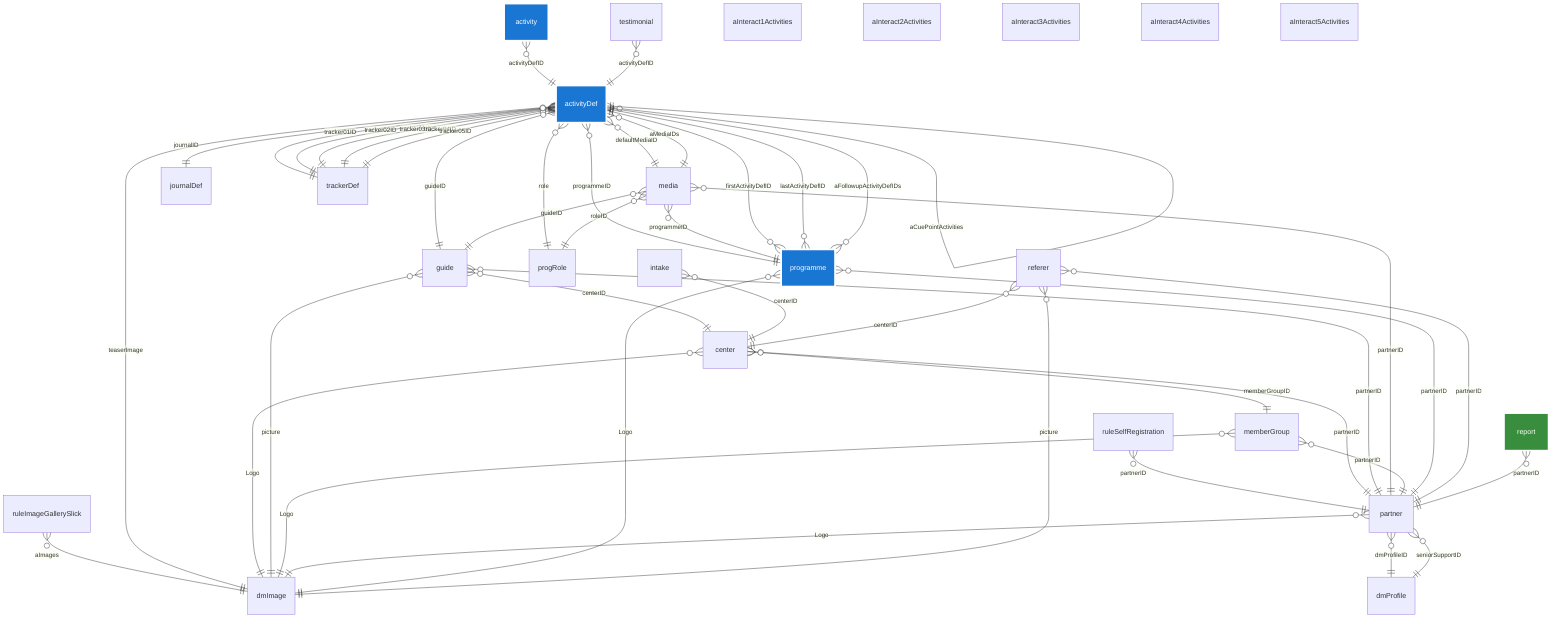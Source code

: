 erDiagram
    ruleImageGallerySlick
    dmImage
    ruleSelfRegistration
    partner
    activity
    programme
    guide
    progRole
    media
    journalDef
    trackerDef
    center
    dmProfile
    memberGroup
    intake
    referer
    report
    testimonial
    %% Farcry Activity Definition %%
    activityDef
    %% Interact Activity Entities %%
    aInteract1Activities
    aInteract2Activities
    aInteract3Activities
    aInteract4Activities
    aInteract5Activities
    %% Tracker ID Relationships %%
    activityDef }o--|| trackerDef : "tracker01ID"
    activityDef }o--|| trackerDef : "tracker02ID"
    activityDef }o--|| trackerDef : "tracker03ID"
    activityDef }o--|| trackerDef : "tracker04ID"
    activityDef }o--|| trackerDef : "tracker05ID"
    %% Interact Activity Relationships %%
    activityDef }o--|| activityDef : "aInteract1Activities"
    activityDef }o--|| activityDef : "aInteract2Activities"
    activityDef }o--|| activityDef : "aInteract3Activities"
    activityDef }o--|| activityDef : "aInteract4Activities"
    activityDef }o--|| activityDef : "aInteract5Activities"
    ruleImageGallerySlick }o--|| dmImage : "aImages"
    ruleSelfRegistration }o--|| partner : "partnerID"
    activity }o--|| activityDef : "activityDefID"
    activityDef }o--|| programme : "programmeID"
    activityDef }o--|| dmImage : "teaserImage"
    activityDef }o--|| guide : "guideID"
    activityDef }o--|| progRole : "role"
    activityDef }o--|| activityDef : "onEndID"
    activityDef }o--|| media : "defaultMediaID"
    activityDef }o--|| activityDef : "aCuePointActivities"
    activityDef }o--|| media : "aMediaIDs"
    activityDef }o--|| journalDef : "journalID"
    center }o--|| dmImage : "Logo"
    center }o--|| partner : "partnerID"
    center }o--|| memberGroup : "memberGroupID"
    guide }o--|| dmImage : "picture"
    guide }o--|| partner : "partnerID"
    guide }o--|| center : "centerID"
    intake }o--|| center : "centerID"
    media }o--|| guide : "guideID"
    media }o--|| partner : "partnerID"
    media }o--|| programme : "programmeID"
    media }o--|| progRole : "roleID"
    memberGroup }o--|| partner : "partnerID"
    memberGroup }o--|| dmImage : "Logo"
    partner }o--|| dmImage : "Logo"
    partner }o--|| dmProfile : "dmProfileID"
    partner }o--|| dmProfile : "seniorSupportID"
    programme }o--|| partner : "partnerID"
    programme }o--|| dmImage : "Logo"
    programme }o--|| activityDef : "firstActivityDefID"
    programme }o--|| activityDef : "lastActivityDefID"
    programme }o--|| activityDef : "aFollowupActivityDefIDs"
    referer }o--|| dmImage : "picture"
    referer }o--|| partner : "partnerID"
    referer }o--|| center : "centerID"
    report }o--|| partner : "partnerID"
    testimonial }o--|| activityDef : "activityDefID"
style SSQ_HUB fill:#e0e0e0,stroke:#bdbdbd,stroke-width:0px,color:#333
style member fill:#1976d2,stroke:#fff,stroke-width:4px,color:#fff
style progMember fill:#1976d2,stroke:#fff,stroke-width:4px,color:#fff
style activity fill:#1976d2,stroke:#fff,stroke-width:4px,color:#fff
style activityDef fill:#1976d2,stroke:#fff,stroke-width:4px,color:#fff
style programme fill:#1976d2,stroke:#fff,stroke-width:4px,color:#fff
style journal fill:#1976d2,stroke:#fff,stroke-width:4px,color:#fff
style tracker fill:#43a047,stroke:#fff,stroke-width:4px,color:#fff
style report fill:#388e3c,stroke:#fff,stroke-width:3px,color:#fff
style moduleDef fill:#388e3c,stroke:#fff,stroke-width:3px,color:#fff
style module fill:#388e3c,stroke:#fff,stroke-width:3px,color:#fff
style SSQ_arthritis01 fill:#b39ddb,stroke:#7e57c2,stroke-width:2px,color:#222
style SSQ_pain01 fill:#b39ddb,stroke:#7e57c2,stroke-width:2px,color:#222
style SSQ_stress01 fill:#b39ddb,stroke:#7e57c2,stroke-width:2px,color:#222